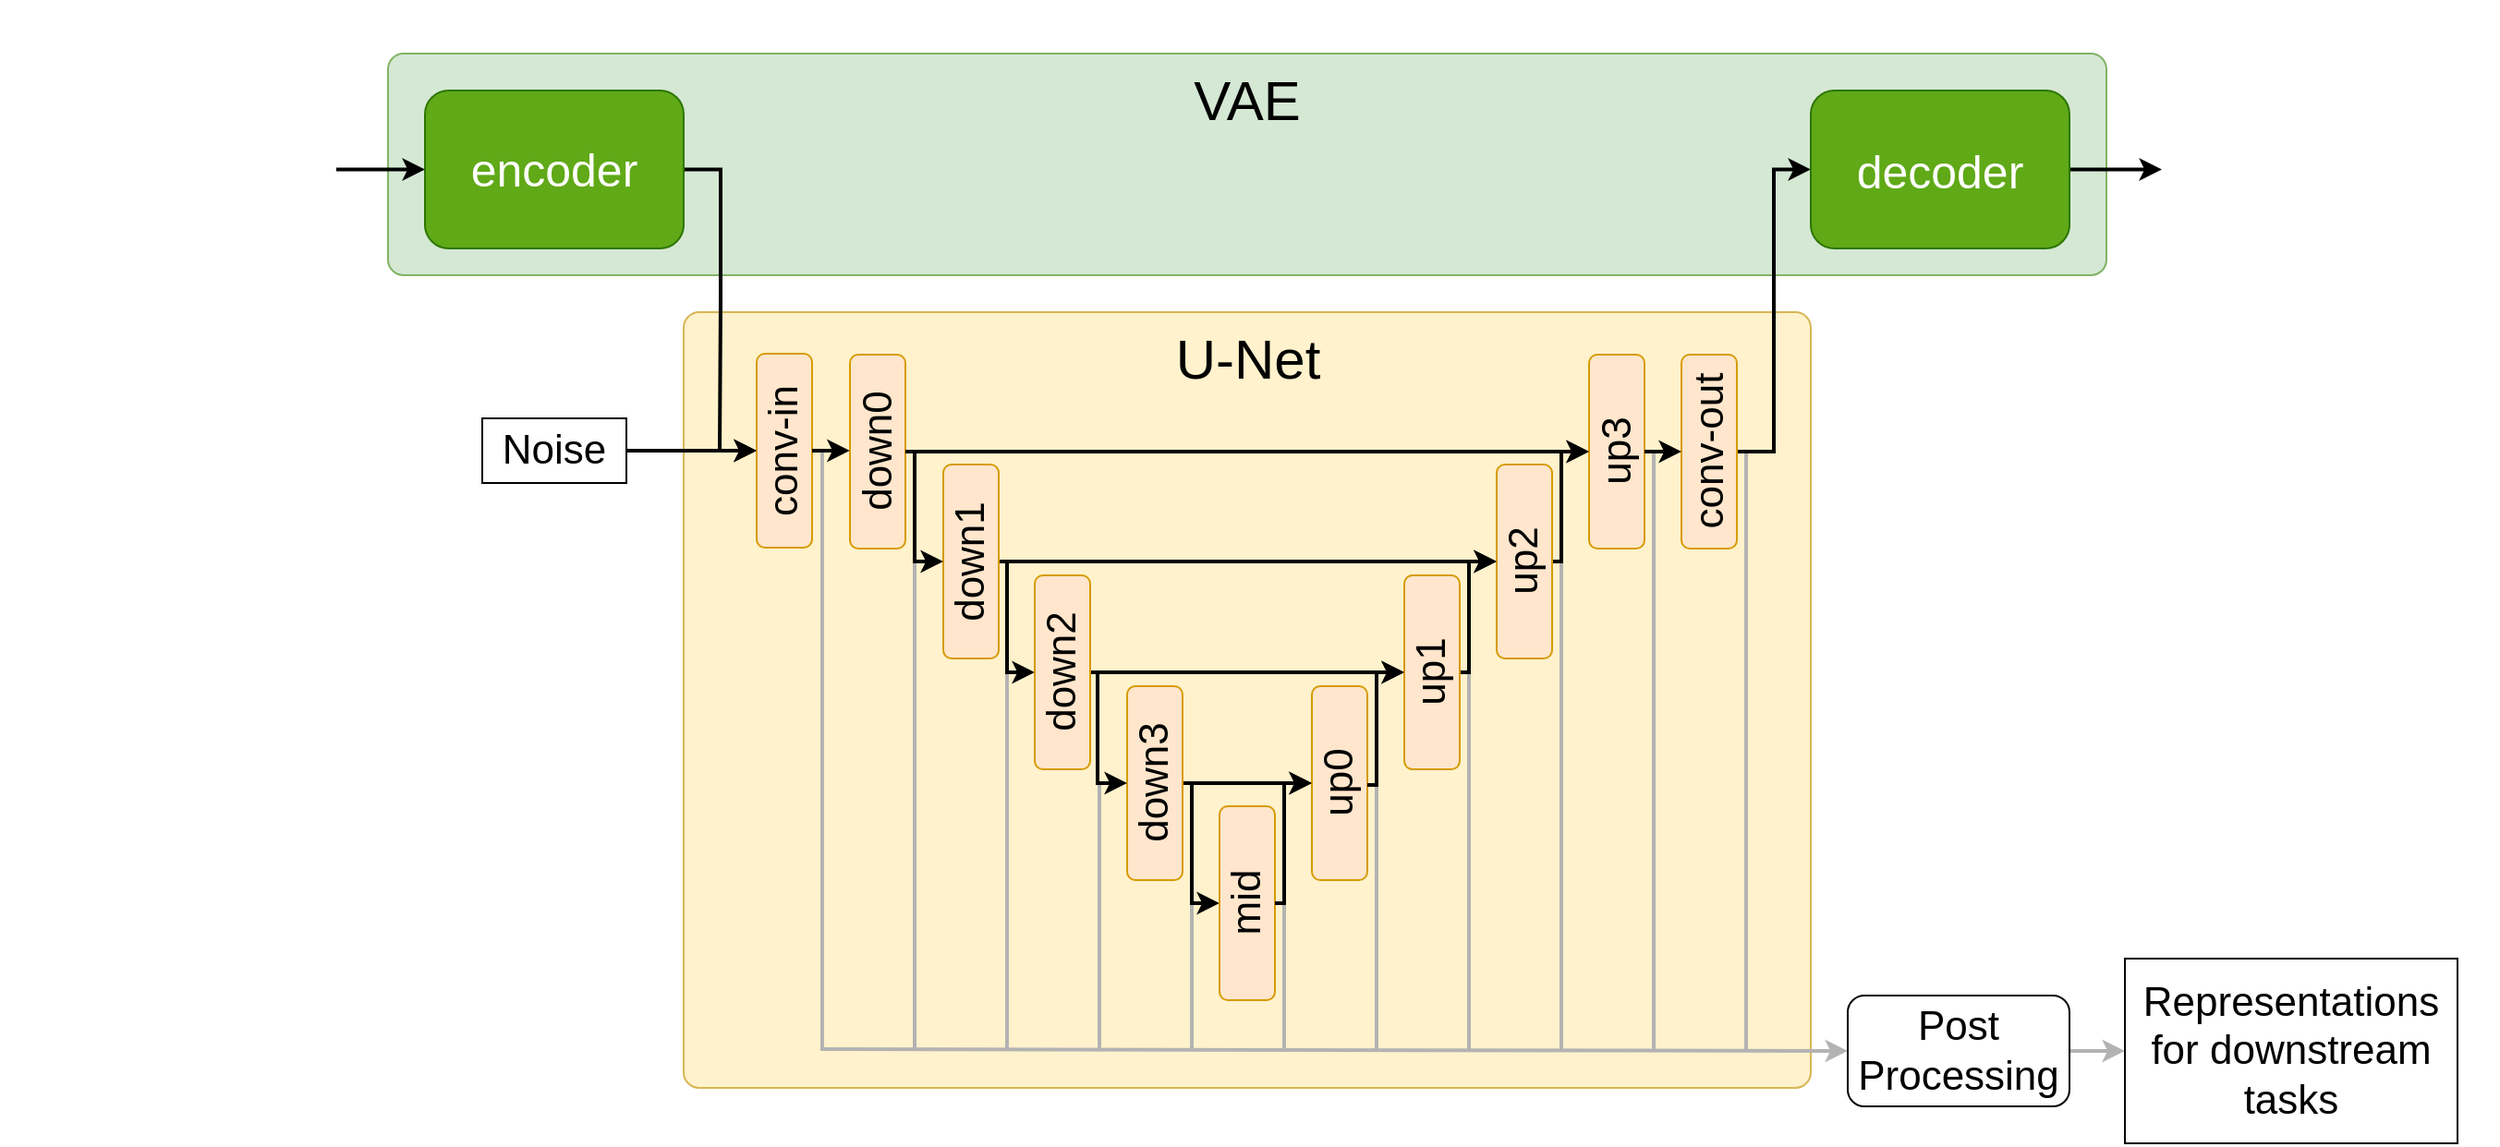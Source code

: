 <mxfile version="24.4.6" type="device">
  <diagram name="Page-1" id="9J45ojJ4jzPwwJ6lb38C">
    <mxGraphModel dx="2924" dy="1134" grid="1" gridSize="10" guides="1" tooltips="1" connect="1" arrows="1" fold="1" page="1" pageScale="1" pageWidth="850" pageHeight="1100" math="0" shadow="0">
      <root>
        <mxCell id="0" />
        <mxCell id="1" parent="0" />
        <mxCell id="3YO-DfvYfgbbWXlIfVjV-82" value="" style="rounded=1;whiteSpace=wrap;html=1;arcSize=7;fillColor=#d5e8d4;strokeColor=#82b366;" parent="1" vertex="1">
          <mxGeometry x="-50" y="90" width="930" height="120" as="geometry" />
        </mxCell>
        <mxCell id="3YO-DfvYfgbbWXlIfVjV-1" value="" style="rounded=1;whiteSpace=wrap;html=1;strokeColor=#d6b656;fillColor=#fff2cc;shadow=0;glass=0;arcSize=2;" parent="1" vertex="1">
          <mxGeometry x="110" y="230" width="610" height="420" as="geometry" />
        </mxCell>
        <mxCell id="3YO-DfvYfgbbWXlIfVjV-44" style="edgeStyle=orthogonalEdgeStyle;rounded=0;orthogonalLoop=1;jettySize=auto;html=1;exitX=0;exitY=0.5;exitDx=0;exitDy=0;strokeColor=#B3B3B3;endArrow=none;endFill=0;strokeWidth=2;" parent="1" edge="1">
          <mxGeometry relative="1" as="geometry">
            <mxPoint x="185" y="630" as="targetPoint" />
            <mxPoint x="185" y="305" as="sourcePoint" />
          </mxGeometry>
        </mxCell>
        <mxCell id="3YO-DfvYfgbbWXlIfVjV-39" style="edgeStyle=orthogonalEdgeStyle;rounded=0;orthogonalLoop=1;jettySize=auto;html=1;exitX=0.5;exitY=1;exitDx=0;exitDy=0;entryX=0.5;entryY=0;entryDx=0;entryDy=0;strokeWidth=2;" parent="1" source="3YO-DfvYfgbbWXlIfVjV-5" target="3YO-DfvYfgbbWXlIfVjV-11" edge="1">
          <mxGeometry relative="1" as="geometry" />
        </mxCell>
        <mxCell id="3YO-DfvYfgbbWXlIfVjV-45" style="edgeStyle=orthogonalEdgeStyle;rounded=0;orthogonalLoop=1;jettySize=auto;html=1;exitX=0;exitY=0.5;exitDx=0;exitDy=0;strokeColor=#B3B3B3;endArrow=none;endFill=0;strokeWidth=2;" parent="1" edge="1">
          <mxGeometry relative="1" as="geometry">
            <mxPoint x="235" y="630" as="targetPoint" />
            <mxPoint x="235" y="305" as="sourcePoint" />
          </mxGeometry>
        </mxCell>
        <mxCell id="3YO-DfvYfgbbWXlIfVjV-5" value="&lt;font style=&quot;font-size: 22px;&quot;&gt;down0&lt;/font&gt;" style="rounded=1;whiteSpace=wrap;html=1;rotation=-90;fillColor=#ffe6cc;strokeColor=#d79b00;" parent="1" vertex="1">
          <mxGeometry x="162.5" y="290.5" width="105" height="30" as="geometry" />
        </mxCell>
        <mxCell id="3YO-DfvYfgbbWXlIfVjV-40" style="edgeStyle=orthogonalEdgeStyle;rounded=0;orthogonalLoop=1;jettySize=auto;html=1;exitX=0.5;exitY=1;exitDx=0;exitDy=0;entryX=0.5;entryY=0;entryDx=0;entryDy=0;strokeWidth=2;" parent="1" source="3YO-DfvYfgbbWXlIfVjV-7" target="3YO-DfvYfgbbWXlIfVjV-12" edge="1">
          <mxGeometry relative="1" as="geometry" />
        </mxCell>
        <mxCell id="3YO-DfvYfgbbWXlIfVjV-46" style="edgeStyle=orthogonalEdgeStyle;rounded=0;orthogonalLoop=1;jettySize=auto;html=1;exitX=0;exitY=0.5;exitDx=0;exitDy=0;strokeColor=#B3B3B3;endArrow=none;endFill=0;strokeWidth=2;" parent="1" edge="1">
          <mxGeometry relative="1" as="geometry">
            <mxPoint x="285" y="630" as="targetPoint" />
            <mxPoint x="285" y="395" as="sourcePoint" />
          </mxGeometry>
        </mxCell>
        <mxCell id="3YO-DfvYfgbbWXlIfVjV-70" style="edgeStyle=orthogonalEdgeStyle;rounded=0;orthogonalLoop=1;jettySize=auto;html=1;exitX=0.5;exitY=1;exitDx=0;exitDy=0;entryX=0.5;entryY=0;entryDx=0;entryDy=0;strokeWidth=2;" parent="1" target="3YO-DfvYfgbbWXlIfVjV-8" edge="1">
          <mxGeometry relative="1" as="geometry">
            <mxPoint x="277.5" y="365.0" as="sourcePoint" />
            <mxPoint x="295" y="425.0" as="targetPoint" />
            <Array as="points">
              <mxPoint x="285" y="365" />
              <mxPoint x="285" y="425" />
            </Array>
          </mxGeometry>
        </mxCell>
        <mxCell id="3YO-DfvYfgbbWXlIfVjV-7" value="&lt;font style=&quot;font-size: 22px;&quot;&gt;down1&lt;/font&gt;" style="rounded=1;whiteSpace=wrap;html=1;rotation=-90;fillColor=#ffe6cc;strokeColor=#d79b00;" parent="1" vertex="1">
          <mxGeometry x="213" y="350" width="105" height="30" as="geometry" />
        </mxCell>
        <mxCell id="3YO-DfvYfgbbWXlIfVjV-41" style="edgeStyle=orthogonalEdgeStyle;rounded=0;orthogonalLoop=1;jettySize=auto;html=1;exitX=0.5;exitY=1;exitDx=0;exitDy=0;entryX=0.5;entryY=0;entryDx=0;entryDy=0;strokeWidth=2;" parent="1" source="3YO-DfvYfgbbWXlIfVjV-8" target="3YO-DfvYfgbbWXlIfVjV-13" edge="1">
          <mxGeometry relative="1" as="geometry" />
        </mxCell>
        <mxCell id="3YO-DfvYfgbbWXlIfVjV-52" style="edgeStyle=orthogonalEdgeStyle;rounded=0;orthogonalLoop=1;jettySize=auto;html=1;exitX=0;exitY=0.5;exitDx=0;exitDy=0;strokeColor=#B3B3B3;endArrow=none;endFill=0;strokeWidth=2;" parent="1" edge="1">
          <mxGeometry relative="1" as="geometry">
            <mxPoint x="335" y="630" as="targetPoint" />
            <mxPoint x="335" y="485" as="sourcePoint" />
          </mxGeometry>
        </mxCell>
        <mxCell id="3YO-DfvYfgbbWXlIfVjV-8" value="&lt;div&gt;&lt;font style=&quot;font-size: 22px;&quot;&gt;down2&lt;/font&gt;&lt;/div&gt;" style="rounded=1;whiteSpace=wrap;html=1;rotation=-90;fillColor=#ffe6cc;strokeColor=#d79b00;" parent="1" vertex="1">
          <mxGeometry x="262.5" y="410" width="105" height="30" as="geometry" />
        </mxCell>
        <mxCell id="3YO-DfvYfgbbWXlIfVjV-42" style="edgeStyle=orthogonalEdgeStyle;rounded=0;orthogonalLoop=1;jettySize=auto;html=1;exitX=0.5;exitY=1;exitDx=0;exitDy=0;entryX=0.5;entryY=0;entryDx=0;entryDy=0;strokeWidth=2;" parent="1" source="3YO-DfvYfgbbWXlIfVjV-9" target="3YO-DfvYfgbbWXlIfVjV-14" edge="1">
          <mxGeometry relative="1" as="geometry" />
        </mxCell>
        <mxCell id="3YO-DfvYfgbbWXlIfVjV-53" style="edgeStyle=orthogonalEdgeStyle;rounded=0;orthogonalLoop=1;jettySize=auto;html=1;strokeColor=#B3B3B3;endArrow=none;endFill=0;strokeWidth=2;" parent="1" edge="1">
          <mxGeometry relative="1" as="geometry">
            <mxPoint x="385" y="630" as="targetPoint" />
            <mxPoint x="385" y="550" as="sourcePoint" />
          </mxGeometry>
        </mxCell>
        <mxCell id="3YO-DfvYfgbbWXlIfVjV-68" style="edgeStyle=orthogonalEdgeStyle;rounded=0;orthogonalLoop=1;jettySize=auto;html=1;exitX=0.5;exitY=1;exitDx=0;exitDy=0;entryX=0.5;entryY=0;entryDx=0;entryDy=0;strokeWidth=2;" parent="1" target="3YO-DfvYfgbbWXlIfVjV-10" edge="1">
          <mxGeometry relative="1" as="geometry">
            <mxPoint x="385" y="485" as="sourcePoint" />
            <mxPoint x="405" y="550" as="targetPoint" />
            <Array as="points">
              <mxPoint x="385" y="550" />
            </Array>
          </mxGeometry>
        </mxCell>
        <mxCell id="3YO-DfvYfgbbWXlIfVjV-9" value="&lt;font style=&quot;font-size: 22px;&quot;&gt;down3&lt;/font&gt;" style="rounded=1;whiteSpace=wrap;html=1;rotation=-90;fillColor=#ffe6cc;strokeColor=#d79b00;" parent="1" vertex="1">
          <mxGeometry x="312.5" y="470" width="105" height="30" as="geometry" />
        </mxCell>
        <mxCell id="3YO-DfvYfgbbWXlIfVjV-54" style="edgeStyle=orthogonalEdgeStyle;rounded=0;orthogonalLoop=1;jettySize=auto;html=1;strokeColor=#B3B3B3;endArrow=none;endFill=0;strokeWidth=2;" parent="1" edge="1">
          <mxGeometry relative="1" as="geometry">
            <mxPoint x="435" y="630" as="targetPoint" />
            <mxPoint x="435" y="551" as="sourcePoint" />
          </mxGeometry>
        </mxCell>
        <mxCell id="3YO-DfvYfgbbWXlIfVjV-10" value="&lt;font style=&quot;font-size: 22px;&quot;&gt;mid&lt;/font&gt;" style="rounded=1;whiteSpace=wrap;html=1;rotation=-90;fillColor=#ffe6cc;strokeColor=#d79b00;" parent="1" vertex="1">
          <mxGeometry x="362.5" y="535" width="105" height="30" as="geometry" />
        </mxCell>
        <mxCell id="3YO-DfvYfgbbWXlIfVjV-58" style="edgeStyle=orthogonalEdgeStyle;rounded=0;orthogonalLoop=1;jettySize=auto;html=1;exitX=0;exitY=0.5;exitDx=0;exitDy=0;strokeColor=#B3B3B3;endArrow=none;endFill=0;strokeWidth=2;" parent="1" edge="1">
          <mxGeometry relative="1" as="geometry">
            <mxPoint x="635" y="630" as="targetPoint" />
            <mxPoint x="635" y="305" as="sourcePoint" />
          </mxGeometry>
        </mxCell>
        <mxCell id="3YO-DfvYfgbbWXlIfVjV-11" value="&lt;font style=&quot;font-size: 22px;&quot;&gt;up3&lt;/font&gt;" style="rounded=1;whiteSpace=wrap;html=1;rotation=-90;fillColor=#ffe6cc;strokeColor=#d79b00;" parent="1" vertex="1">
          <mxGeometry x="562.5" y="290.5" width="105" height="30" as="geometry" />
        </mxCell>
        <mxCell id="3YO-DfvYfgbbWXlIfVjV-57" style="edgeStyle=orthogonalEdgeStyle;rounded=0;orthogonalLoop=1;jettySize=auto;html=1;strokeColor=#B3B3B3;endArrow=none;endFill=0;strokeWidth=2;" parent="1" edge="1">
          <mxGeometry relative="1" as="geometry">
            <mxPoint x="585" y="630" as="targetPoint" />
            <mxPoint x="585" y="360" as="sourcePoint" />
          </mxGeometry>
        </mxCell>
        <mxCell id="3YO-DfvYfgbbWXlIfVjV-88" style="edgeStyle=orthogonalEdgeStyle;rounded=0;orthogonalLoop=1;jettySize=auto;html=1;exitX=0.5;exitY=1;exitDx=0;exitDy=0;entryX=0.5;entryY=0;entryDx=0;entryDy=0;strokeWidth=2;" parent="1" source="3YO-DfvYfgbbWXlIfVjV-12" target="3YO-DfvYfgbbWXlIfVjV-11" edge="1">
          <mxGeometry relative="1" as="geometry">
            <mxPoint x="585.0" y="365" as="sourcePoint" />
            <mxPoint x="605.0" y="305.5" as="targetPoint" />
            <Array as="points">
              <mxPoint x="585" y="365" />
              <mxPoint x="585" y="305" />
            </Array>
          </mxGeometry>
        </mxCell>
        <mxCell id="3YO-DfvYfgbbWXlIfVjV-12" value="&lt;font style=&quot;font-size: 22px;&quot;&gt;up2&lt;/font&gt;" style="rounded=1;whiteSpace=wrap;html=1;rotation=-90;fillColor=#ffe6cc;strokeColor=#d79b00;" parent="1" vertex="1">
          <mxGeometry x="512.5" y="350" width="105" height="30" as="geometry" />
        </mxCell>
        <mxCell id="3YO-DfvYfgbbWXlIfVjV-56" style="edgeStyle=orthogonalEdgeStyle;rounded=0;orthogonalLoop=1;jettySize=auto;html=1;strokeColor=#B3B3B3;endArrow=none;endFill=0;strokeWidth=2;" parent="1" edge="1">
          <mxGeometry relative="1" as="geometry">
            <mxPoint x="535" y="630" as="targetPoint" />
            <mxPoint x="535" y="420" as="sourcePoint" />
          </mxGeometry>
        </mxCell>
        <mxCell id="3YO-DfvYfgbbWXlIfVjV-69" style="edgeStyle=orthogonalEdgeStyle;rounded=0;orthogonalLoop=1;jettySize=auto;html=1;exitX=0.5;exitY=1;exitDx=0;exitDy=0;strokeWidth=2;" parent="1" source="3YO-DfvYfgbbWXlIfVjV-13" edge="1">
          <mxGeometry relative="1" as="geometry">
            <mxPoint x="530" y="425" as="sourcePoint" />
            <mxPoint x="550" y="365" as="targetPoint" />
            <Array as="points">
              <mxPoint x="535" y="425" />
              <mxPoint x="535" y="365" />
            </Array>
          </mxGeometry>
        </mxCell>
        <mxCell id="3YO-DfvYfgbbWXlIfVjV-13" value="&lt;div&gt;&lt;font style=&quot;font-size: 22px;&quot;&gt;up1&lt;/font&gt;&lt;/div&gt;" style="rounded=1;whiteSpace=wrap;html=1;rotation=-90;fillColor=#ffe6cc;strokeColor=#d79b00;" parent="1" vertex="1">
          <mxGeometry x="462.5" y="410" width="105" height="30" as="geometry" />
        </mxCell>
        <mxCell id="3YO-DfvYfgbbWXlIfVjV-55" style="edgeStyle=orthogonalEdgeStyle;rounded=0;orthogonalLoop=1;jettySize=auto;html=1;strokeColor=#B3B3B3;endArrow=none;endFill=0;strokeWidth=2;" parent="1" edge="1">
          <mxGeometry relative="1" as="geometry">
            <mxPoint x="485" y="630" as="targetPoint" />
            <mxPoint x="485" y="480" as="sourcePoint" />
          </mxGeometry>
        </mxCell>
        <mxCell id="3YO-DfvYfgbbWXlIfVjV-14" value="&lt;font style=&quot;font-size: 22px;&quot;&gt;up0&lt;/font&gt;" style="rounded=1;whiteSpace=wrap;html=1;rotation=-90;fillColor=#ffe6cc;strokeColor=#d79b00;" parent="1" vertex="1">
          <mxGeometry x="412.5" y="470" width="105" height="30" as="geometry" />
        </mxCell>
        <mxCell id="3YO-DfvYfgbbWXlIfVjV-59" style="edgeStyle=orthogonalEdgeStyle;rounded=0;orthogonalLoop=1;jettySize=auto;html=1;exitX=0;exitY=0.5;exitDx=0;exitDy=0;strokeColor=#B3B3B3;endArrow=none;endFill=0;strokeWidth=2;" parent="1" edge="1">
          <mxGeometry relative="1" as="geometry">
            <mxPoint x="685" y="630" as="targetPoint" />
            <mxPoint x="685" y="305" as="sourcePoint" />
          </mxGeometry>
        </mxCell>
        <mxCell id="3YO-DfvYfgbbWXlIfVjV-63" style="edgeStyle=orthogonalEdgeStyle;rounded=0;orthogonalLoop=1;jettySize=auto;html=1;exitX=0.5;exitY=1;exitDx=0;exitDy=0;strokeWidth=2;entryX=0;entryY=0.5;entryDx=0;entryDy=0;" parent="1" source="3YO-DfvYfgbbWXlIfVjV-15" target="3YO-DfvYfgbbWXlIfVjV-80" edge="1">
          <mxGeometry relative="1" as="geometry">
            <mxPoint x="735" y="304.818" as="targetPoint" />
          </mxGeometry>
        </mxCell>
        <mxCell id="3YO-DfvYfgbbWXlIfVjV-15" value="&lt;font style=&quot;font-size: 22px;&quot;&gt;conv-out&lt;/font&gt;" style="rounded=1;whiteSpace=wrap;html=1;rotation=-90;fillColor=#ffe6cc;strokeColor=#d79b00;" parent="1" vertex="1">
          <mxGeometry x="612.5" y="290.5" width="105" height="30" as="geometry" />
        </mxCell>
        <mxCell id="3YO-DfvYfgbbWXlIfVjV-33" style="edgeStyle=orthogonalEdgeStyle;rounded=0;orthogonalLoop=1;jettySize=auto;html=1;exitX=0.5;exitY=1;exitDx=0;exitDy=0;entryX=0.5;entryY=0;entryDx=0;entryDy=0;strokeWidth=2;" parent="1" target="3YO-DfvYfgbbWXlIfVjV-13" edge="1">
          <mxGeometry relative="1" as="geometry">
            <mxPoint x="480" y="486" as="sourcePoint" />
            <mxPoint x="500.0" y="396.0" as="targetPoint" />
            <Array as="points">
              <mxPoint x="485" y="486" />
              <mxPoint x="485" y="425" />
            </Array>
          </mxGeometry>
        </mxCell>
        <mxCell id="3YO-DfvYfgbbWXlIfVjV-50" value="" style="endArrow=classic;html=1;rounded=0;strokeColor=#B3B3B3;strokeWidth=2;entryX=0;entryY=0.5;entryDx=0;entryDy=0;" parent="1" target="3YO-DfvYfgbbWXlIfVjV-85" edge="1" source="8m9qlbFvRUvodFBZdbfK-1">
          <mxGeometry width="50" height="50" relative="1" as="geometry">
            <mxPoint x="184" y="629" as="sourcePoint" />
            <mxPoint x="764" y="629" as="targetPoint" />
          </mxGeometry>
        </mxCell>
        <mxCell id="3YO-DfvYfgbbWXlIfVjV-23" style="edgeStyle=orthogonalEdgeStyle;rounded=0;orthogonalLoop=1;jettySize=auto;html=1;exitX=0.5;exitY=1;exitDx=0;exitDy=0;entryX=0.5;entryY=0;entryDx=0;entryDy=0;strokeWidth=2;" parent="1" source="3YO-DfvYfgbbWXlIfVjV-5" target="3YO-DfvYfgbbWXlIfVjV-7" edge="1">
          <mxGeometry relative="1" as="geometry">
            <Array as="points">
              <mxPoint x="235" y="306" />
              <mxPoint x="235" y="365" />
            </Array>
          </mxGeometry>
        </mxCell>
        <mxCell id="3YO-DfvYfgbbWXlIfVjV-31" style="edgeStyle=orthogonalEdgeStyle;rounded=0;orthogonalLoop=1;jettySize=auto;html=1;exitX=0.5;exitY=1;exitDx=0;exitDy=0;entryX=0.5;entryY=0;entryDx=0;entryDy=0;strokeWidth=2;" parent="1" source="3YO-DfvYfgbbWXlIfVjV-10" target="3YO-DfvYfgbbWXlIfVjV-14" edge="1">
          <mxGeometry relative="1" as="geometry">
            <Array as="points">
              <mxPoint x="435" y="550" />
              <mxPoint x="435" y="485" />
            </Array>
          </mxGeometry>
        </mxCell>
        <mxCell id="3YO-DfvYfgbbWXlIfVjV-36" style="edgeStyle=orthogonalEdgeStyle;rounded=0;orthogonalLoop=1;jettySize=auto;html=1;exitX=0.5;exitY=1;exitDx=0;exitDy=0;entryX=0.5;entryY=0;entryDx=0;entryDy=0;strokeWidth=2;" parent="1" source="3YO-DfvYfgbbWXlIfVjV-11" target="3YO-DfvYfgbbWXlIfVjV-15" edge="1">
          <mxGeometry relative="1" as="geometry" />
        </mxCell>
        <mxCell id="3YO-DfvYfgbbWXlIfVjV-65" style="edgeStyle=orthogonalEdgeStyle;rounded=0;orthogonalLoop=1;jettySize=auto;html=1;exitX=1;exitY=0.5;exitDx=0;exitDy=0;strokeWidth=2;entryX=0.5;entryY=0;entryDx=0;entryDy=0;" parent="1" source="3YO-DfvYfgbbWXlIfVjV-71" target="3YO-DfvYfgbbWXlIfVjV-64" edge="1">
          <mxGeometry relative="1" as="geometry">
            <mxPoint x="80" y="304.795" as="sourcePoint" />
          </mxGeometry>
        </mxCell>
        <mxCell id="3YO-DfvYfgbbWXlIfVjV-64" value="&lt;font style=&quot;font-size: 22px;&quot;&gt;conv-in&lt;/font&gt;" style="rounded=1;whiteSpace=wrap;html=1;rotation=-90;fillColor=#ffe6cc;strokeColor=#d79b00;" parent="1" vertex="1">
          <mxGeometry x="112" y="290" width="105" height="30" as="geometry" />
        </mxCell>
        <mxCell id="3YO-DfvYfgbbWXlIfVjV-19" style="edgeStyle=orthogonalEdgeStyle;rounded=0;orthogonalLoop=1;jettySize=auto;html=1;exitX=0.5;exitY=1;exitDx=0;exitDy=0;entryX=0.502;entryY=-0.002;entryDx=0;entryDy=0;entryPerimeter=0;strokeWidth=2;" parent="1" source="3YO-DfvYfgbbWXlIfVjV-64" target="3YO-DfvYfgbbWXlIfVjV-5" edge="1">
          <mxGeometry relative="1" as="geometry">
            <mxPoint x="180" y="305.21" as="sourcePoint" />
            <mxPoint x="202.31" y="304.79" as="targetPoint" />
          </mxGeometry>
        </mxCell>
        <mxCell id="3YO-DfvYfgbbWXlIfVjV-67" style="edgeStyle=orthogonalEdgeStyle;rounded=0;orthogonalLoop=1;jettySize=auto;html=1;exitX=0.5;exitY=1;exitDx=0;exitDy=0;entryX=0.5;entryY=0;entryDx=0;entryDy=0;strokeWidth=2;" parent="1" target="3YO-DfvYfgbbWXlIfVjV-9" edge="1">
          <mxGeometry relative="1" as="geometry">
            <mxPoint x="334" y="425" as="sourcePoint" />
            <mxPoint x="349" y="485" as="targetPoint" />
            <Array as="points">
              <mxPoint x="334" y="485" />
            </Array>
          </mxGeometry>
        </mxCell>
        <mxCell id="3YO-DfvYfgbbWXlIfVjV-71" value="&lt;div style=&quot;font-size: 24px;&quot;&gt;&lt;font style=&quot;font-size: 25px;&quot;&gt;encoder&lt;/font&gt;&lt;/div&gt;" style="rounded=1;whiteSpace=wrap;html=1;fillColor=#60a917;fontColor=#ffffff;strokeColor=#2D7600;" parent="1" vertex="1">
          <mxGeometry x="-30" y="110" width="140" height="85.5" as="geometry" />
        </mxCell>
        <mxCell id="3YO-DfvYfgbbWXlIfVjV-74" style="edgeStyle=orthogonalEdgeStyle;rounded=0;orthogonalLoop=1;jettySize=auto;html=1;entryX=0;entryY=0.5;entryDx=0;entryDy=0;strokeWidth=2;" parent="1" source="3YO-DfvYfgbbWXlIfVjV-73" target="3YO-DfvYfgbbWXlIfVjV-71" edge="1">
          <mxGeometry relative="1" as="geometry" />
        </mxCell>
        <mxCell id="3YO-DfvYfgbbWXlIfVjV-73" value="" style="shape=image;verticalLabelPosition=bottom;labelBackgroundColor=default;verticalAlign=top;aspect=fixed;imageAspect=0;image=https://jonasloos.github.io/h-space-similarity-explorer/representations/SDXL-Turbo/Cat/4.jpg;" parent="1" vertex="1">
          <mxGeometry x="-260" y="61.75" width="182" height="182" as="geometry" />
        </mxCell>
        <mxCell id="3YO-DfvYfgbbWXlIfVjV-81" style="edgeStyle=orthogonalEdgeStyle;rounded=0;orthogonalLoop=1;jettySize=auto;html=1;exitX=1;exitY=0.5;exitDx=0;exitDy=0;entryX=0.5;entryY=0;entryDx=0;entryDy=0;strokeWidth=2;" parent="1" source="3YO-DfvYfgbbWXlIfVjV-75" target="3YO-DfvYfgbbWXlIfVjV-64" edge="1">
          <mxGeometry relative="1" as="geometry" />
        </mxCell>
        <mxCell id="3YO-DfvYfgbbWXlIfVjV-75" value="&lt;div style=&quot;font-size: 22px;&quot;&gt;&lt;font style=&quot;font-size: 22px;&quot;&gt;Noise&lt;/font&gt;&lt;/div&gt;" style="rounded=0;whiteSpace=wrap;html=1;" parent="1" vertex="1">
          <mxGeometry x="1" y="287.5" width="78" height="35" as="geometry" />
        </mxCell>
        <mxCell id="3YO-DfvYfgbbWXlIfVjV-83" style="edgeStyle=orthogonalEdgeStyle;rounded=0;orthogonalLoop=1;jettySize=auto;html=1;exitX=1;exitY=0.5;exitDx=0;exitDy=0;strokeWidth=2;entryX=0;entryY=0.5;entryDx=0;entryDy=0;" parent="1" source="3YO-DfvYfgbbWXlIfVjV-80" target="3YO-DfvYfgbbWXlIfVjV-84" edge="1">
          <mxGeometry relative="1" as="geometry">
            <mxPoint x="940" y="122.857" as="targetPoint" />
          </mxGeometry>
        </mxCell>
        <mxCell id="3YO-DfvYfgbbWXlIfVjV-80" value="&lt;font style=&quot;font-size: 25px;&quot;&gt;decoder&lt;/font&gt;" style="rounded=1;whiteSpace=wrap;html=1;fillColor=#60a917;fontColor=#ffffff;strokeColor=#2D7600;" parent="1" vertex="1">
          <mxGeometry x="720" y="110" width="140" height="85.5" as="geometry" />
        </mxCell>
        <mxCell id="3YO-DfvYfgbbWXlIfVjV-84" value="" style="shape=image;verticalLabelPosition=bottom;labelBackgroundColor=default;verticalAlign=top;aspect=fixed;imageAspect=0;image=https://jonasloos.github.io/h-space-similarity-explorer/representations/SDXL-Turbo/Cat/4.jpg;" parent="1" vertex="1">
          <mxGeometry x="910" y="61.75" width="182" height="182" as="geometry" />
        </mxCell>
        <mxCell id="3YO-DfvYfgbbWXlIfVjV-85" value="&lt;font style=&quot;font-size: 22px;&quot;&gt;Representations for downstream tasks&lt;font style=&quot;font-size: 22px;&quot;&gt;&lt;font style=&quot;font-size: 22px;&quot;&gt;&lt;br&gt;&lt;/font&gt;&lt;/font&gt;&lt;/font&gt;" style="rounded=0;whiteSpace=wrap;html=1;" parent="1" vertex="1">
          <mxGeometry x="890" y="580" width="180" height="100" as="geometry" />
        </mxCell>
        <mxCell id="3YO-DfvYfgbbWXlIfVjV-89" value="&lt;font style=&quot;font-size: 30px;&quot;&gt;VAE&lt;/font&gt;" style="text;html=1;align=center;verticalAlign=middle;whiteSpace=wrap;rounded=0;" parent="1" vertex="1">
          <mxGeometry x="385" y="100" width="60" height="30" as="geometry" />
        </mxCell>
        <mxCell id="3YO-DfvYfgbbWXlIfVjV-90" value="&lt;font style=&quot;font-size: 30px;&quot;&gt;U-Net&lt;/font&gt;" style="text;html=1;align=center;verticalAlign=middle;whiteSpace=wrap;rounded=0;" parent="1" vertex="1">
          <mxGeometry x="372.5" y="240" width="85" height="30" as="geometry" />
        </mxCell>
        <mxCell id="8m9qlbFvRUvodFBZdbfK-2" value="" style="endArrow=classic;html=1;rounded=0;strokeColor=#B3B3B3;strokeWidth=2;entryX=0;entryY=0.5;entryDx=0;entryDy=0;" edge="1" parent="1" target="8m9qlbFvRUvodFBZdbfK-1">
          <mxGeometry width="50" height="50" relative="1" as="geometry">
            <mxPoint x="184" y="629" as="sourcePoint" />
            <mxPoint x="1050" y="630" as="targetPoint" />
          </mxGeometry>
        </mxCell>
        <mxCell id="8m9qlbFvRUvodFBZdbfK-1" value="&lt;font style=&quot;font-size: 22px;&quot;&gt;Post Processing&lt;br&gt;&lt;/font&gt;" style="rounded=1;whiteSpace=wrap;html=1;" vertex="1" parent="1">
          <mxGeometry x="740" y="600" width="120" height="60" as="geometry" />
        </mxCell>
      </root>
    </mxGraphModel>
  </diagram>
</mxfile>
